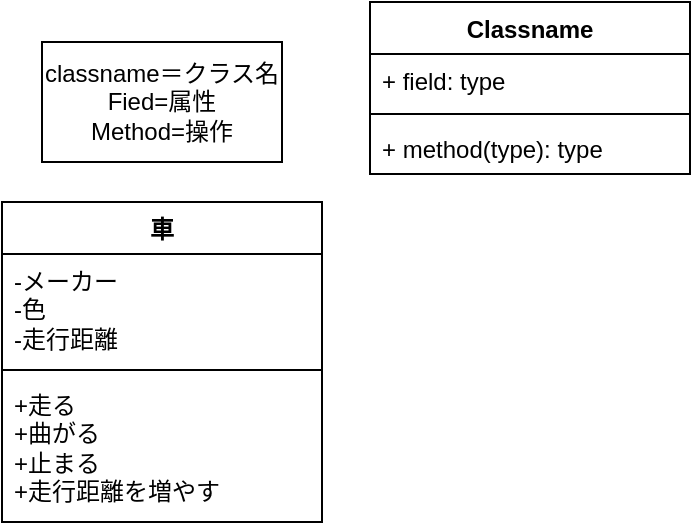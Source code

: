 <mxfile>
    <diagram name="ページ1" id="n1ypEWgy49IELnLD_b8r">
        <mxGraphModel dx="207" dy="436" grid="1" gridSize="10" guides="1" tooltips="1" connect="1" arrows="1" fold="1" page="1" pageScale="1" pageWidth="827" pageHeight="1169" math="0" shadow="0">
            <root>
                <mxCell id="0"/>
                <mxCell id="1" parent="0"/>
                <mxCell id="sIs1FQvpwfRZQtH_dPMT-1" value="Classname" style="swimlane;fontStyle=1;align=center;verticalAlign=top;childLayout=stackLayout;horizontal=1;startSize=26;horizontalStack=0;resizeParent=1;resizeParentMax=0;resizeLast=0;collapsible=1;marginBottom=0;whiteSpace=wrap;html=1;" parent="1" vertex="1">
                    <mxGeometry x="254" y="20" width="160" height="86" as="geometry"/>
                </mxCell>
                <mxCell id="sIs1FQvpwfRZQtH_dPMT-2" value="+ field: type" style="text;strokeColor=none;fillColor=none;align=left;verticalAlign=top;spacingLeft=4;spacingRight=4;overflow=hidden;rotatable=0;points=[[0,0.5],[1,0.5]];portConstraint=eastwest;whiteSpace=wrap;html=1;" parent="sIs1FQvpwfRZQtH_dPMT-1" vertex="1">
                    <mxGeometry y="26" width="160" height="26" as="geometry"/>
                </mxCell>
                <mxCell id="sIs1FQvpwfRZQtH_dPMT-3" value="" style="line;strokeWidth=1;fillColor=none;align=left;verticalAlign=middle;spacingTop=-1;spacingLeft=3;spacingRight=3;rotatable=0;labelPosition=right;points=[];portConstraint=eastwest;strokeColor=inherit;" parent="sIs1FQvpwfRZQtH_dPMT-1" vertex="1">
                    <mxGeometry y="52" width="160" height="8" as="geometry"/>
                </mxCell>
                <mxCell id="sIs1FQvpwfRZQtH_dPMT-4" value="+ method(type): type" style="text;strokeColor=none;fillColor=none;align=left;verticalAlign=top;spacingLeft=4;spacingRight=4;overflow=hidden;rotatable=0;points=[[0,0.5],[1,0.5]];portConstraint=eastwest;whiteSpace=wrap;html=1;" parent="sIs1FQvpwfRZQtH_dPMT-1" vertex="1">
                    <mxGeometry y="60" width="160" height="26" as="geometry"/>
                </mxCell>
                <mxCell id="sIs1FQvpwfRZQtH_dPMT-10" value="classname＝クラス名&lt;div&gt;Fied=属性&lt;/div&gt;&lt;div&gt;Method=操作&lt;/div&gt;" style="rounded=0;whiteSpace=wrap;html=1;" parent="1" vertex="1">
                    <mxGeometry x="90" y="40" width="120" height="60" as="geometry"/>
                </mxCell>
                <mxCell id="sIs1FQvpwfRZQtH_dPMT-11" value="車" style="swimlane;fontStyle=1;align=center;verticalAlign=top;childLayout=stackLayout;horizontal=1;startSize=26;horizontalStack=0;resizeParent=1;resizeParentMax=0;resizeLast=0;collapsible=1;marginBottom=0;whiteSpace=wrap;html=1;" parent="1" vertex="1">
                    <mxGeometry x="70" y="120" width="160" height="160" as="geometry">
                        <mxRectangle x="-270" y="-340" width="50" height="30" as="alternateBounds"/>
                    </mxGeometry>
                </mxCell>
                <mxCell id="sIs1FQvpwfRZQtH_dPMT-12" value="-メーカー&lt;div&gt;-色&lt;/div&gt;&lt;div&gt;-走行距離&lt;/div&gt;" style="text;strokeColor=none;fillColor=none;align=left;verticalAlign=top;spacingLeft=4;spacingRight=4;overflow=hidden;rotatable=0;points=[[0,0.5],[1,0.5]];portConstraint=eastwest;whiteSpace=wrap;html=1;" parent="sIs1FQvpwfRZQtH_dPMT-11" vertex="1">
                    <mxGeometry y="26" width="160" height="54" as="geometry"/>
                </mxCell>
                <mxCell id="sIs1FQvpwfRZQtH_dPMT-13" value="" style="line;strokeWidth=1;fillColor=none;align=left;verticalAlign=middle;spacingTop=-1;spacingLeft=3;spacingRight=3;rotatable=0;labelPosition=right;points=[];portConstraint=eastwest;strokeColor=inherit;" parent="sIs1FQvpwfRZQtH_dPMT-11" vertex="1">
                    <mxGeometry y="80" width="160" height="8" as="geometry"/>
                </mxCell>
                <mxCell id="sIs1FQvpwfRZQtH_dPMT-14" value="+走る&lt;div&gt;+曲がる&lt;/div&gt;&lt;div&gt;+止まる&lt;/div&gt;&lt;div&gt;+走行距離を増やす&lt;/div&gt;" style="text;strokeColor=none;fillColor=none;align=left;verticalAlign=top;spacingLeft=4;spacingRight=4;overflow=hidden;rotatable=0;points=[[0,0.5],[1,0.5]];portConstraint=eastwest;whiteSpace=wrap;html=1;" parent="sIs1FQvpwfRZQtH_dPMT-11" vertex="1">
                    <mxGeometry y="88" width="160" height="72" as="geometry"/>
                </mxCell>
            </root>
        </mxGraphModel>
    </diagram>
</mxfile>